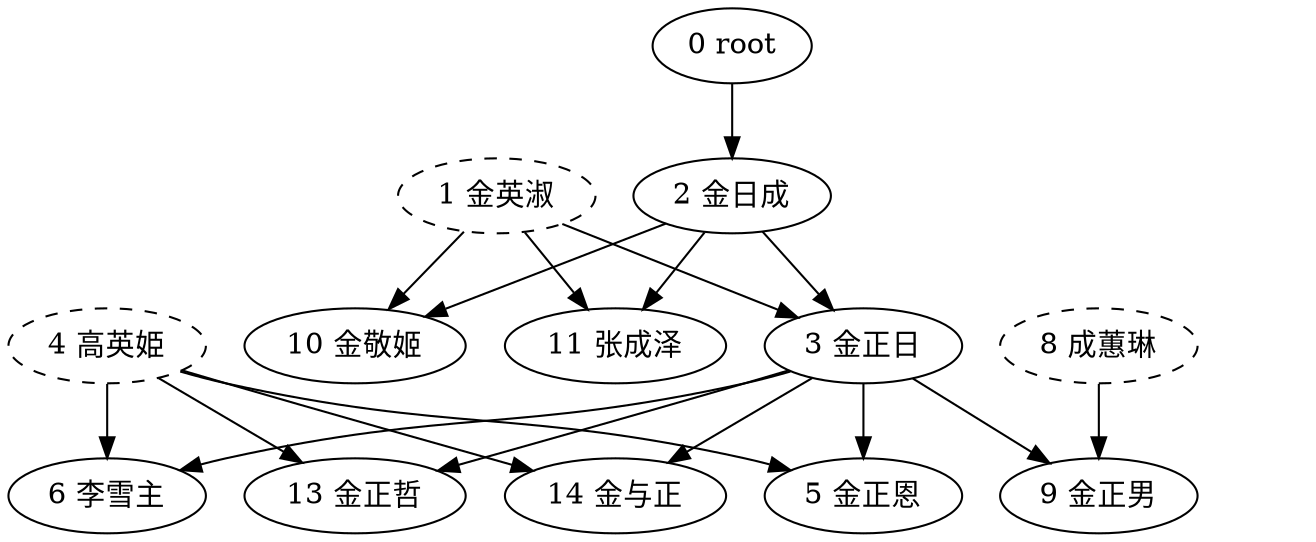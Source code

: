 digraph G {
0[label="0 root",style=solid];
1[label="1 金英淑",style=dashed];
2[label="2 金日成",style=solid];
3[label="3 金正日",style=solid];
4[label="4 高英姫",style=dashed];
5[label="5 金正恩",style=solid];
6[label="6 李雪主",style=solid];
7[label="7 金主爱",style=invis];
8[label="8 成蕙琳",style=dashed];
9[label="9 金正男",style=solid];
10[label="10 金敬姬",style=solid];
11[label="11 张成泽",style=solid];
12[label="12 金雪松",style=invis];
13[label="13 金正哲",style=solid];
14[label="14 金与正",style=solid];
0->2 ;
2->3 ;
2->10 ;
2->11 ;
3->13 ;
3->5 ;
3->6 ;
3->14 ;
3->9 ;
1->3 ;
1->10 ;
1->11 ;
4->13 ;
4->5 ;
4->6 ;
4->14 ;
8->9 ;
}
